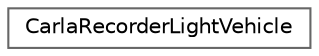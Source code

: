 digraph "类继承关系图"
{
 // INTERACTIVE_SVG=YES
 // LATEX_PDF_SIZE
  bgcolor="transparent";
  edge [fontname=Helvetica,fontsize=10,labelfontname=Helvetica,labelfontsize=10];
  node [fontname=Helvetica,fontsize=10,shape=box,height=0.2,width=0.4];
  rankdir="LR";
  Node0 [id="Node000000",label="CarlaRecorderLightVehicle",height=0.2,width=0.4,color="grey40", fillcolor="white", style="filled",URL="$d8/d3b/structCarlaRecorderLightVehicle.html",tooltip=" "];
}
